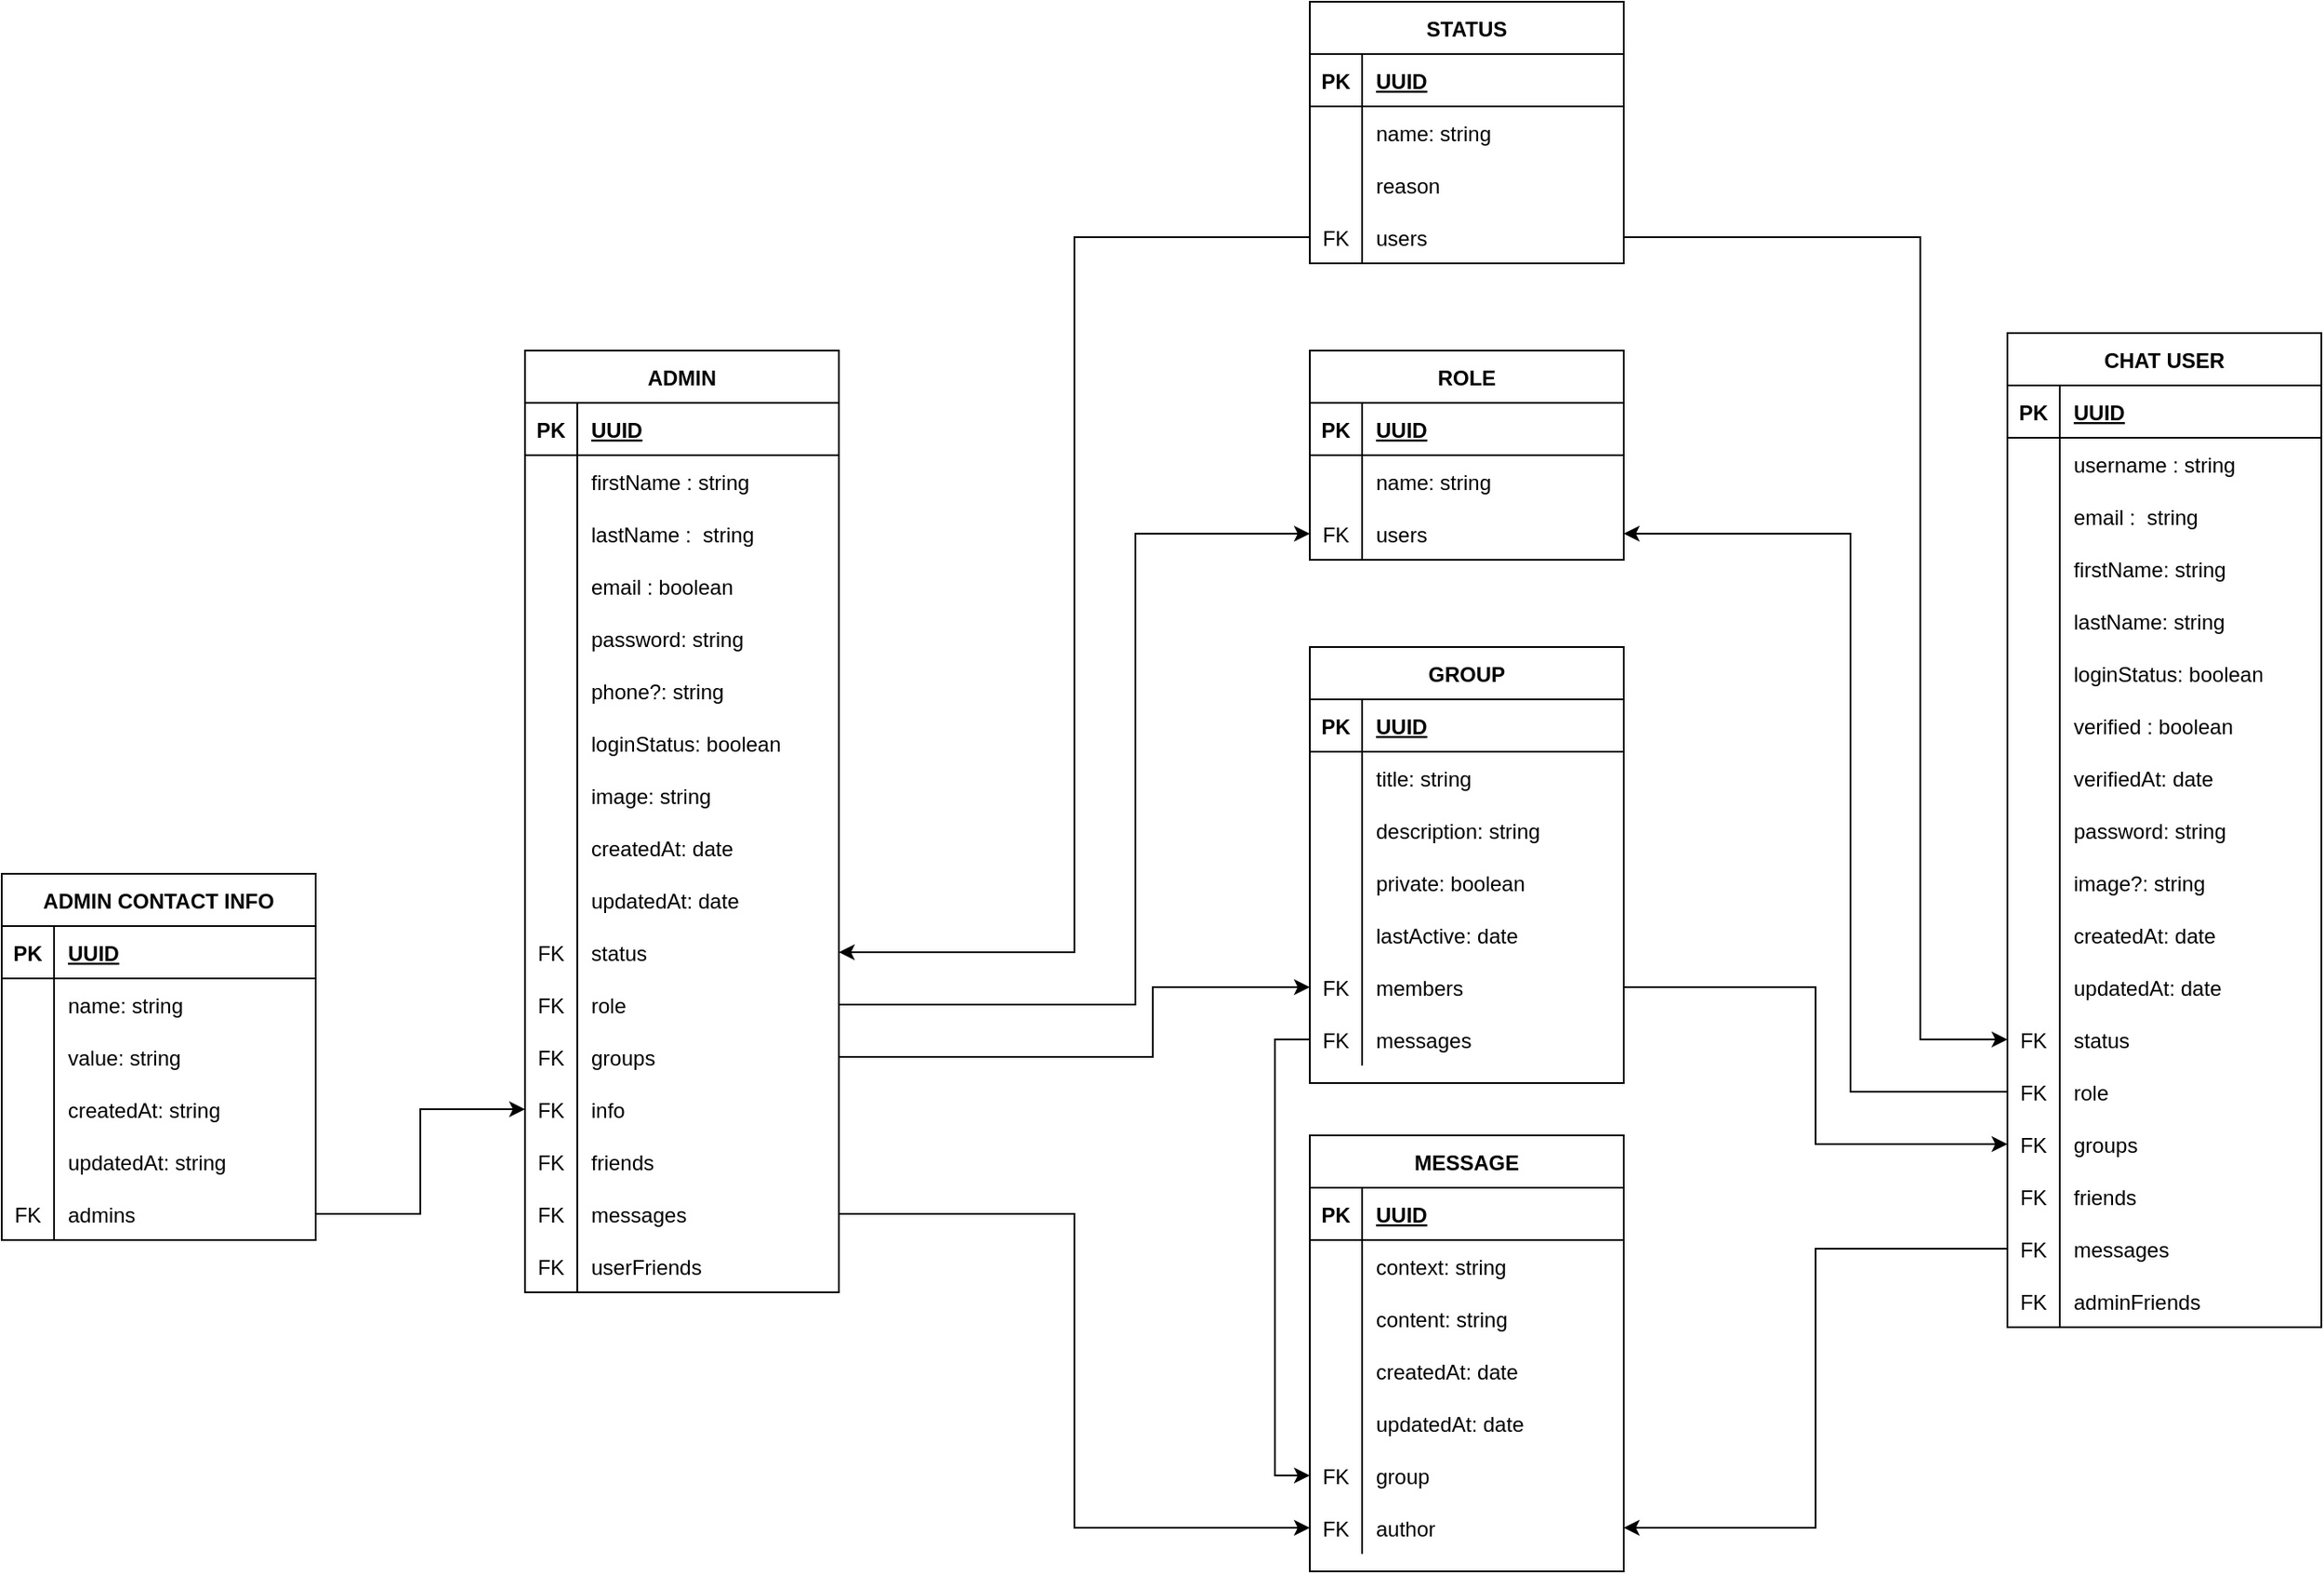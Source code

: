 <mxfile version="14.5.4" type="device"><diagram name="Page-1" id="9f46799a-70d6-7492-0946-bef42562c5a5"><mxGraphModel dx="5295" dy="2385" grid="1" gridSize="10" guides="1" tooltips="1" connect="1" arrows="1" fold="1" page="1" pageScale="1" pageWidth="1100" pageHeight="850" background="none" math="0" shadow="0"><root><mxCell id="0"/><mxCell id="1" parent="0"/><mxCell id="mMlrZj9ZxqhlMw1eAdek-3" value="CHAT USER" style="shape=table;startSize=30;container=1;collapsible=1;childLayout=tableLayout;fixedRows=1;rowLines=0;fontStyle=1;align=center;resizeLast=1;" vertex="1" parent="1"><mxGeometry x="-1320" y="-820" width="180" height="570" as="geometry"/></mxCell><mxCell id="mMlrZj9ZxqhlMw1eAdek-4" value="" style="shape=partialRectangle;collapsible=0;dropTarget=0;pointerEvents=0;fillColor=none;top=0;left=0;bottom=1;right=0;points=[[0,0.5],[1,0.5]];portConstraint=eastwest;" vertex="1" parent="mMlrZj9ZxqhlMw1eAdek-3"><mxGeometry y="30" width="180" height="30" as="geometry"/></mxCell><mxCell id="mMlrZj9ZxqhlMw1eAdek-5" value="PK" style="shape=partialRectangle;connectable=0;fillColor=none;top=0;left=0;bottom=0;right=0;fontStyle=1;overflow=hidden;" vertex="1" parent="mMlrZj9ZxqhlMw1eAdek-4"><mxGeometry width="30" height="30" as="geometry"/></mxCell><mxCell id="mMlrZj9ZxqhlMw1eAdek-6" value="UUID" style="shape=partialRectangle;connectable=0;fillColor=none;top=0;left=0;bottom=0;right=0;align=left;spacingLeft=6;fontStyle=5;overflow=hidden;" vertex="1" parent="mMlrZj9ZxqhlMw1eAdek-4"><mxGeometry x="30" width="150" height="30" as="geometry"/></mxCell><mxCell id="mMlrZj9ZxqhlMw1eAdek-7" value="" style="shape=partialRectangle;collapsible=0;dropTarget=0;pointerEvents=0;fillColor=none;top=0;left=0;bottom=0;right=0;points=[[0,0.5],[1,0.5]];portConstraint=eastwest;" vertex="1" parent="mMlrZj9ZxqhlMw1eAdek-3"><mxGeometry y="60" width="180" height="30" as="geometry"/></mxCell><mxCell id="mMlrZj9ZxqhlMw1eAdek-8" value="" style="shape=partialRectangle;connectable=0;fillColor=none;top=0;left=0;bottom=0;right=0;editable=1;overflow=hidden;" vertex="1" parent="mMlrZj9ZxqhlMw1eAdek-7"><mxGeometry width="30" height="30" as="geometry"/></mxCell><mxCell id="mMlrZj9ZxqhlMw1eAdek-9" value="username : string" style="shape=partialRectangle;connectable=0;fillColor=none;top=0;left=0;bottom=0;right=0;align=left;spacingLeft=6;overflow=hidden;" vertex="1" parent="mMlrZj9ZxqhlMw1eAdek-7"><mxGeometry x="30" width="150" height="30" as="geometry"/></mxCell><mxCell id="mMlrZj9ZxqhlMw1eAdek-10" value="" style="shape=partialRectangle;collapsible=0;dropTarget=0;pointerEvents=0;fillColor=none;top=0;left=0;bottom=0;right=0;points=[[0,0.5],[1,0.5]];portConstraint=eastwest;" vertex="1" parent="mMlrZj9ZxqhlMw1eAdek-3"><mxGeometry y="90" width="180" height="30" as="geometry"/></mxCell><mxCell id="mMlrZj9ZxqhlMw1eAdek-11" value="" style="shape=partialRectangle;connectable=0;fillColor=none;top=0;left=0;bottom=0;right=0;editable=1;overflow=hidden;" vertex="1" parent="mMlrZj9ZxqhlMw1eAdek-10"><mxGeometry width="30" height="30" as="geometry"/></mxCell><mxCell id="mMlrZj9ZxqhlMw1eAdek-12" value="email :  string" style="shape=partialRectangle;connectable=0;fillColor=none;top=0;left=0;bottom=0;right=0;align=left;spacingLeft=6;overflow=hidden;" vertex="1" parent="mMlrZj9ZxqhlMw1eAdek-10"><mxGeometry x="30" width="150" height="30" as="geometry"/></mxCell><mxCell id="mMlrZj9ZxqhlMw1eAdek-31" style="shape=partialRectangle;collapsible=0;dropTarget=0;pointerEvents=0;fillColor=none;top=0;left=0;bottom=0;right=0;points=[[0,0.5],[1,0.5]];portConstraint=eastwest;" vertex="1" parent="mMlrZj9ZxqhlMw1eAdek-3"><mxGeometry y="120" width="180" height="30" as="geometry"/></mxCell><mxCell id="mMlrZj9ZxqhlMw1eAdek-32" style="shape=partialRectangle;connectable=0;fillColor=none;top=0;left=0;bottom=0;right=0;editable=1;overflow=hidden;" vertex="1" parent="mMlrZj9ZxqhlMw1eAdek-31"><mxGeometry width="30" height="30" as="geometry"/></mxCell><mxCell id="mMlrZj9ZxqhlMw1eAdek-33" value="firstName: string" style="shape=partialRectangle;connectable=0;fillColor=none;top=0;left=0;bottom=0;right=0;align=left;spacingLeft=6;overflow=hidden;" vertex="1" parent="mMlrZj9ZxqhlMw1eAdek-31"><mxGeometry x="30" width="150" height="30" as="geometry"/></mxCell><mxCell id="mMlrZj9ZxqhlMw1eAdek-34" style="shape=partialRectangle;collapsible=0;dropTarget=0;pointerEvents=0;fillColor=none;top=0;left=0;bottom=0;right=0;points=[[0,0.5],[1,0.5]];portConstraint=eastwest;" vertex="1" parent="mMlrZj9ZxqhlMw1eAdek-3"><mxGeometry y="150" width="180" height="30" as="geometry"/></mxCell><mxCell id="mMlrZj9ZxqhlMw1eAdek-35" style="shape=partialRectangle;connectable=0;fillColor=none;top=0;left=0;bottom=0;right=0;editable=1;overflow=hidden;" vertex="1" parent="mMlrZj9ZxqhlMw1eAdek-34"><mxGeometry width="30" height="30" as="geometry"/></mxCell><mxCell id="mMlrZj9ZxqhlMw1eAdek-36" value="lastName: string" style="shape=partialRectangle;connectable=0;fillColor=none;top=0;left=0;bottom=0;right=0;align=left;spacingLeft=6;overflow=hidden;" vertex="1" parent="mMlrZj9ZxqhlMw1eAdek-34"><mxGeometry x="30" width="150" height="30" as="geometry"/></mxCell><mxCell id="mMlrZj9ZxqhlMw1eAdek-92" style="shape=partialRectangle;collapsible=0;dropTarget=0;pointerEvents=0;fillColor=none;top=0;left=0;bottom=0;right=0;points=[[0,0.5],[1,0.5]];portConstraint=eastwest;" vertex="1" parent="mMlrZj9ZxqhlMw1eAdek-3"><mxGeometry y="180" width="180" height="30" as="geometry"/></mxCell><mxCell id="mMlrZj9ZxqhlMw1eAdek-93" style="shape=partialRectangle;connectable=0;fillColor=none;top=0;left=0;bottom=0;right=0;editable=1;overflow=hidden;" vertex="1" parent="mMlrZj9ZxqhlMw1eAdek-92"><mxGeometry width="30" height="30" as="geometry"/></mxCell><mxCell id="mMlrZj9ZxqhlMw1eAdek-94" value="loginStatus: boolean" style="shape=partialRectangle;connectable=0;fillColor=none;top=0;left=0;bottom=0;right=0;align=left;spacingLeft=6;overflow=hidden;" vertex="1" parent="mMlrZj9ZxqhlMw1eAdek-92"><mxGeometry x="30" width="150" height="30" as="geometry"/></mxCell><mxCell id="mMlrZj9ZxqhlMw1eAdek-13" value="" style="shape=partialRectangle;collapsible=0;dropTarget=0;pointerEvents=0;fillColor=none;top=0;left=0;bottom=0;right=0;points=[[0,0.5],[1,0.5]];portConstraint=eastwest;" vertex="1" parent="mMlrZj9ZxqhlMw1eAdek-3"><mxGeometry y="210" width="180" height="30" as="geometry"/></mxCell><mxCell id="mMlrZj9ZxqhlMw1eAdek-14" value="" style="shape=partialRectangle;connectable=0;fillColor=none;top=0;left=0;bottom=0;right=0;editable=1;overflow=hidden;" vertex="1" parent="mMlrZj9ZxqhlMw1eAdek-13"><mxGeometry width="30" height="30" as="geometry"/></mxCell><mxCell id="mMlrZj9ZxqhlMw1eAdek-15" value="verified : boolean" style="shape=partialRectangle;connectable=0;fillColor=none;top=0;left=0;bottom=0;right=0;align=left;spacingLeft=6;overflow=hidden;" vertex="1" parent="mMlrZj9ZxqhlMw1eAdek-13"><mxGeometry x="30" width="150" height="30" as="geometry"/></mxCell><mxCell id="mMlrZj9ZxqhlMw1eAdek-16" style="shape=partialRectangle;collapsible=0;dropTarget=0;pointerEvents=0;fillColor=none;top=0;left=0;bottom=0;right=0;points=[[0,0.5],[1,0.5]];portConstraint=eastwest;" vertex="1" parent="mMlrZj9ZxqhlMw1eAdek-3"><mxGeometry y="240" width="180" height="30" as="geometry"/></mxCell><mxCell id="mMlrZj9ZxqhlMw1eAdek-17" style="shape=partialRectangle;connectable=0;fillColor=none;top=0;left=0;bottom=0;right=0;editable=1;overflow=hidden;" vertex="1" parent="mMlrZj9ZxqhlMw1eAdek-16"><mxGeometry width="30" height="30" as="geometry"/></mxCell><mxCell id="mMlrZj9ZxqhlMw1eAdek-18" value="verifiedAt: date" style="shape=partialRectangle;connectable=0;fillColor=none;top=0;left=0;bottom=0;right=0;align=left;spacingLeft=6;overflow=hidden;" vertex="1" parent="mMlrZj9ZxqhlMw1eAdek-16"><mxGeometry x="30" width="150" height="30" as="geometry"/></mxCell><mxCell id="mMlrZj9ZxqhlMw1eAdek-19" style="shape=partialRectangle;collapsible=0;dropTarget=0;pointerEvents=0;fillColor=none;top=0;left=0;bottom=0;right=0;points=[[0,0.5],[1,0.5]];portConstraint=eastwest;" vertex="1" parent="mMlrZj9ZxqhlMw1eAdek-3"><mxGeometry y="270" width="180" height="30" as="geometry"/></mxCell><mxCell id="mMlrZj9ZxqhlMw1eAdek-20" style="shape=partialRectangle;connectable=0;fillColor=none;top=0;left=0;bottom=0;right=0;editable=1;overflow=hidden;" vertex="1" parent="mMlrZj9ZxqhlMw1eAdek-19"><mxGeometry width="30" height="30" as="geometry"/></mxCell><mxCell id="mMlrZj9ZxqhlMw1eAdek-21" value="password: string" style="shape=partialRectangle;connectable=0;fillColor=none;top=0;left=0;bottom=0;right=0;align=left;spacingLeft=6;overflow=hidden;" vertex="1" parent="mMlrZj9ZxqhlMw1eAdek-19"><mxGeometry x="30" width="150" height="30" as="geometry"/></mxCell><mxCell id="mMlrZj9ZxqhlMw1eAdek-22" style="shape=partialRectangle;collapsible=0;dropTarget=0;pointerEvents=0;fillColor=none;top=0;left=0;bottom=0;right=0;points=[[0,0.5],[1,0.5]];portConstraint=eastwest;" vertex="1" parent="mMlrZj9ZxqhlMw1eAdek-3"><mxGeometry y="300" width="180" height="30" as="geometry"/></mxCell><mxCell id="mMlrZj9ZxqhlMw1eAdek-23" style="shape=partialRectangle;connectable=0;fillColor=none;top=0;left=0;bottom=0;right=0;editable=1;overflow=hidden;" vertex="1" parent="mMlrZj9ZxqhlMw1eAdek-22"><mxGeometry width="30" height="30" as="geometry"/></mxCell><mxCell id="mMlrZj9ZxqhlMw1eAdek-24" value="image?: string" style="shape=partialRectangle;connectable=0;fillColor=none;top=0;left=0;bottom=0;right=0;align=left;spacingLeft=6;overflow=hidden;" vertex="1" parent="mMlrZj9ZxqhlMw1eAdek-22"><mxGeometry x="30" width="150" height="30" as="geometry"/></mxCell><mxCell id="mMlrZj9ZxqhlMw1eAdek-25" style="shape=partialRectangle;collapsible=0;dropTarget=0;pointerEvents=0;fillColor=none;top=0;left=0;bottom=0;right=0;points=[[0,0.5],[1,0.5]];portConstraint=eastwest;" vertex="1" parent="mMlrZj9ZxqhlMw1eAdek-3"><mxGeometry y="330" width="180" height="30" as="geometry"/></mxCell><mxCell id="mMlrZj9ZxqhlMw1eAdek-26" style="shape=partialRectangle;connectable=0;fillColor=none;top=0;left=0;bottom=0;right=0;editable=1;overflow=hidden;" vertex="1" parent="mMlrZj9ZxqhlMw1eAdek-25"><mxGeometry width="30" height="30" as="geometry"/></mxCell><mxCell id="mMlrZj9ZxqhlMw1eAdek-27" value="createdAt: date" style="shape=partialRectangle;connectable=0;fillColor=none;top=0;left=0;bottom=0;right=0;align=left;spacingLeft=6;overflow=hidden;" vertex="1" parent="mMlrZj9ZxqhlMw1eAdek-25"><mxGeometry x="30" width="150" height="30" as="geometry"/></mxCell><mxCell id="mMlrZj9ZxqhlMw1eAdek-28" style="shape=partialRectangle;collapsible=0;dropTarget=0;pointerEvents=0;fillColor=none;top=0;left=0;bottom=0;right=0;points=[[0,0.5],[1,0.5]];portConstraint=eastwest;" vertex="1" parent="mMlrZj9ZxqhlMw1eAdek-3"><mxGeometry y="360" width="180" height="30" as="geometry"/></mxCell><mxCell id="mMlrZj9ZxqhlMw1eAdek-29" style="shape=partialRectangle;connectable=0;fillColor=none;top=0;left=0;bottom=0;right=0;editable=1;overflow=hidden;" vertex="1" parent="mMlrZj9ZxqhlMw1eAdek-28"><mxGeometry width="30" height="30" as="geometry"/></mxCell><mxCell id="mMlrZj9ZxqhlMw1eAdek-30" value="updatedAt: date" style="shape=partialRectangle;connectable=0;fillColor=none;top=0;left=0;bottom=0;right=0;align=left;spacingLeft=6;overflow=hidden;" vertex="1" parent="mMlrZj9ZxqhlMw1eAdek-28"><mxGeometry x="30" width="150" height="30" as="geometry"/></mxCell><mxCell id="mMlrZj9ZxqhlMw1eAdek-37" style="shape=partialRectangle;collapsible=0;dropTarget=0;pointerEvents=0;fillColor=none;top=0;left=0;bottom=0;right=0;points=[[0,0.5],[1,0.5]];portConstraint=eastwest;" vertex="1" parent="mMlrZj9ZxqhlMw1eAdek-3"><mxGeometry y="390" width="180" height="30" as="geometry"/></mxCell><mxCell id="mMlrZj9ZxqhlMw1eAdek-38" value="FK" style="shape=partialRectangle;connectable=0;fillColor=none;top=0;left=0;bottom=0;right=0;editable=1;overflow=hidden;" vertex="1" parent="mMlrZj9ZxqhlMw1eAdek-37"><mxGeometry width="30" height="30" as="geometry"/></mxCell><mxCell id="mMlrZj9ZxqhlMw1eAdek-39" value="status" style="shape=partialRectangle;connectable=0;fillColor=none;top=0;left=0;bottom=0;right=0;align=left;spacingLeft=6;overflow=hidden;" vertex="1" parent="mMlrZj9ZxqhlMw1eAdek-37"><mxGeometry x="30" width="150" height="30" as="geometry"/></mxCell><mxCell id="mMlrZj9ZxqhlMw1eAdek-86" style="shape=partialRectangle;collapsible=0;dropTarget=0;pointerEvents=0;fillColor=none;top=0;left=0;bottom=0;right=0;points=[[0,0.5],[1,0.5]];portConstraint=eastwest;" vertex="1" parent="mMlrZj9ZxqhlMw1eAdek-3"><mxGeometry y="420" width="180" height="30" as="geometry"/></mxCell><mxCell id="mMlrZj9ZxqhlMw1eAdek-87" value="FK" style="shape=partialRectangle;connectable=0;fillColor=none;top=0;left=0;bottom=0;right=0;editable=1;overflow=hidden;" vertex="1" parent="mMlrZj9ZxqhlMw1eAdek-86"><mxGeometry width="30" height="30" as="geometry"/></mxCell><mxCell id="mMlrZj9ZxqhlMw1eAdek-88" value="role" style="shape=partialRectangle;connectable=0;fillColor=none;top=0;left=0;bottom=0;right=0;align=left;spacingLeft=6;overflow=hidden;" vertex="1" parent="mMlrZj9ZxqhlMw1eAdek-86"><mxGeometry x="30" width="150" height="30" as="geometry"/></mxCell><mxCell id="mMlrZj9ZxqhlMw1eAdek-40" style="shape=partialRectangle;collapsible=0;dropTarget=0;pointerEvents=0;fillColor=none;top=0;left=0;bottom=0;right=0;points=[[0,0.5],[1,0.5]];portConstraint=eastwest;" vertex="1" parent="mMlrZj9ZxqhlMw1eAdek-3"><mxGeometry y="450" width="180" height="30" as="geometry"/></mxCell><mxCell id="mMlrZj9ZxqhlMw1eAdek-41" value="FK" style="shape=partialRectangle;connectable=0;fillColor=none;top=0;left=0;bottom=0;right=0;editable=1;overflow=hidden;" vertex="1" parent="mMlrZj9ZxqhlMw1eAdek-40"><mxGeometry width="30" height="30" as="geometry"/></mxCell><mxCell id="mMlrZj9ZxqhlMw1eAdek-42" value="groups" style="shape=partialRectangle;connectable=0;fillColor=none;top=0;left=0;bottom=0;right=0;align=left;spacingLeft=6;overflow=hidden;" vertex="1" parent="mMlrZj9ZxqhlMw1eAdek-40"><mxGeometry x="30" width="150" height="30" as="geometry"/></mxCell><mxCell id="mMlrZj9ZxqhlMw1eAdek-187" style="shape=partialRectangle;collapsible=0;dropTarget=0;pointerEvents=0;fillColor=none;top=0;left=0;bottom=0;right=0;points=[[0,0.5],[1,0.5]];portConstraint=eastwest;" vertex="1" parent="mMlrZj9ZxqhlMw1eAdek-3"><mxGeometry y="480" width="180" height="30" as="geometry"/></mxCell><mxCell id="mMlrZj9ZxqhlMw1eAdek-188" value="FK" style="shape=partialRectangle;connectable=0;fillColor=none;top=0;left=0;bottom=0;right=0;editable=1;overflow=hidden;" vertex="1" parent="mMlrZj9ZxqhlMw1eAdek-187"><mxGeometry width="30" height="30" as="geometry"/></mxCell><mxCell id="mMlrZj9ZxqhlMw1eAdek-189" value="friends" style="shape=partialRectangle;connectable=0;fillColor=none;top=0;left=0;bottom=0;right=0;align=left;spacingLeft=6;overflow=hidden;" vertex="1" parent="mMlrZj9ZxqhlMw1eAdek-187"><mxGeometry x="30" width="150" height="30" as="geometry"/></mxCell><mxCell id="mMlrZj9ZxqhlMw1eAdek-203" style="shape=partialRectangle;collapsible=0;dropTarget=0;pointerEvents=0;fillColor=none;top=0;left=0;bottom=0;right=0;points=[[0,0.5],[1,0.5]];portConstraint=eastwest;" vertex="1" parent="mMlrZj9ZxqhlMw1eAdek-3"><mxGeometry y="510" width="180" height="30" as="geometry"/></mxCell><mxCell id="mMlrZj9ZxqhlMw1eAdek-204" value="FK" style="shape=partialRectangle;connectable=0;fillColor=none;top=0;left=0;bottom=0;right=0;editable=1;overflow=hidden;" vertex="1" parent="mMlrZj9ZxqhlMw1eAdek-203"><mxGeometry width="30" height="30" as="geometry"/></mxCell><mxCell id="mMlrZj9ZxqhlMw1eAdek-205" value="messages" style="shape=partialRectangle;connectable=0;fillColor=none;top=0;left=0;bottom=0;right=0;align=left;spacingLeft=6;overflow=hidden;" vertex="1" parent="mMlrZj9ZxqhlMw1eAdek-203"><mxGeometry x="30" width="150" height="30" as="geometry"/></mxCell><mxCell id="mMlrZj9ZxqhlMw1eAdek-248" style="shape=partialRectangle;collapsible=0;dropTarget=0;pointerEvents=0;fillColor=none;top=0;left=0;bottom=0;right=0;points=[[0,0.5],[1,0.5]];portConstraint=eastwest;" vertex="1" parent="mMlrZj9ZxqhlMw1eAdek-3"><mxGeometry y="540" width="180" height="30" as="geometry"/></mxCell><mxCell id="mMlrZj9ZxqhlMw1eAdek-249" value="FK" style="shape=partialRectangle;connectable=0;fillColor=none;top=0;left=0;bottom=0;right=0;editable=1;overflow=hidden;" vertex="1" parent="mMlrZj9ZxqhlMw1eAdek-248"><mxGeometry width="30" height="30" as="geometry"/></mxCell><mxCell id="mMlrZj9ZxqhlMw1eAdek-250" value="adminFriends" style="shape=partialRectangle;connectable=0;fillColor=none;top=0;left=0;bottom=0;right=0;align=left;spacingLeft=6;overflow=hidden;" vertex="1" parent="mMlrZj9ZxqhlMw1eAdek-248"><mxGeometry x="30" width="150" height="30" as="geometry"/></mxCell><mxCell id="mMlrZj9ZxqhlMw1eAdek-43" value="ADMIN" style="shape=table;startSize=30;container=1;collapsible=1;childLayout=tableLayout;fixedRows=1;rowLines=0;fontStyle=1;align=center;resizeLast=1;" vertex="1" parent="1"><mxGeometry x="-2170" y="-810" width="180" height="540" as="geometry"/></mxCell><mxCell id="mMlrZj9ZxqhlMw1eAdek-44" value="" style="shape=partialRectangle;collapsible=0;dropTarget=0;pointerEvents=0;fillColor=none;top=0;left=0;bottom=1;right=0;points=[[0,0.5],[1,0.5]];portConstraint=eastwest;" vertex="1" parent="mMlrZj9ZxqhlMw1eAdek-43"><mxGeometry y="30" width="180" height="30" as="geometry"/></mxCell><mxCell id="mMlrZj9ZxqhlMw1eAdek-45" value="PK" style="shape=partialRectangle;connectable=0;fillColor=none;top=0;left=0;bottom=0;right=0;fontStyle=1;overflow=hidden;" vertex="1" parent="mMlrZj9ZxqhlMw1eAdek-44"><mxGeometry width="30" height="30" as="geometry"/></mxCell><mxCell id="mMlrZj9ZxqhlMw1eAdek-46" value="UUID" style="shape=partialRectangle;connectable=0;fillColor=none;top=0;left=0;bottom=0;right=0;align=left;spacingLeft=6;fontStyle=5;overflow=hidden;" vertex="1" parent="mMlrZj9ZxqhlMw1eAdek-44"><mxGeometry x="30" width="150" height="30" as="geometry"/></mxCell><mxCell id="mMlrZj9ZxqhlMw1eAdek-47" value="" style="shape=partialRectangle;collapsible=0;dropTarget=0;pointerEvents=0;fillColor=none;top=0;left=0;bottom=0;right=0;points=[[0,0.5],[1,0.5]];portConstraint=eastwest;" vertex="1" parent="mMlrZj9ZxqhlMw1eAdek-43"><mxGeometry y="60" width="180" height="30" as="geometry"/></mxCell><mxCell id="mMlrZj9ZxqhlMw1eAdek-48" value="" style="shape=partialRectangle;connectable=0;fillColor=none;top=0;left=0;bottom=0;right=0;editable=1;overflow=hidden;" vertex="1" parent="mMlrZj9ZxqhlMw1eAdek-47"><mxGeometry width="30" height="30" as="geometry"/></mxCell><mxCell id="mMlrZj9ZxqhlMw1eAdek-49" value="firstName : string" style="shape=partialRectangle;connectable=0;fillColor=none;top=0;left=0;bottom=0;right=0;align=left;spacingLeft=6;overflow=hidden;" vertex="1" parent="mMlrZj9ZxqhlMw1eAdek-47"><mxGeometry x="30" width="150" height="30" as="geometry"/></mxCell><mxCell id="mMlrZj9ZxqhlMw1eAdek-50" value="" style="shape=partialRectangle;collapsible=0;dropTarget=0;pointerEvents=0;fillColor=none;top=0;left=0;bottom=0;right=0;points=[[0,0.5],[1,0.5]];portConstraint=eastwest;" vertex="1" parent="mMlrZj9ZxqhlMw1eAdek-43"><mxGeometry y="90" width="180" height="30" as="geometry"/></mxCell><mxCell id="mMlrZj9ZxqhlMw1eAdek-51" value="" style="shape=partialRectangle;connectable=0;fillColor=none;top=0;left=0;bottom=0;right=0;editable=1;overflow=hidden;" vertex="1" parent="mMlrZj9ZxqhlMw1eAdek-50"><mxGeometry width="30" height="30" as="geometry"/></mxCell><mxCell id="mMlrZj9ZxqhlMw1eAdek-52" value="lastName :  string" style="shape=partialRectangle;connectable=0;fillColor=none;top=0;left=0;bottom=0;right=0;align=left;spacingLeft=6;overflow=hidden;" vertex="1" parent="mMlrZj9ZxqhlMw1eAdek-50"><mxGeometry x="30" width="150" height="30" as="geometry"/></mxCell><mxCell id="mMlrZj9ZxqhlMw1eAdek-53" value="" style="shape=partialRectangle;collapsible=0;dropTarget=0;pointerEvents=0;fillColor=none;top=0;left=0;bottom=0;right=0;points=[[0,0.5],[1,0.5]];portConstraint=eastwest;" vertex="1" parent="mMlrZj9ZxqhlMw1eAdek-43"><mxGeometry y="120" width="180" height="30" as="geometry"/></mxCell><mxCell id="mMlrZj9ZxqhlMw1eAdek-54" value="" style="shape=partialRectangle;connectable=0;fillColor=none;top=0;left=0;bottom=0;right=0;editable=1;overflow=hidden;" vertex="1" parent="mMlrZj9ZxqhlMw1eAdek-53"><mxGeometry width="30" height="30" as="geometry"/></mxCell><mxCell id="mMlrZj9ZxqhlMw1eAdek-55" value="email : boolean" style="shape=partialRectangle;connectable=0;fillColor=none;top=0;left=0;bottom=0;right=0;align=left;spacingLeft=6;overflow=hidden;" vertex="1" parent="mMlrZj9ZxqhlMw1eAdek-53"><mxGeometry x="30" width="150" height="30" as="geometry"/></mxCell><mxCell id="mMlrZj9ZxqhlMw1eAdek-59" style="shape=partialRectangle;collapsible=0;dropTarget=0;pointerEvents=0;fillColor=none;top=0;left=0;bottom=0;right=0;points=[[0,0.5],[1,0.5]];portConstraint=eastwest;" vertex="1" parent="mMlrZj9ZxqhlMw1eAdek-43"><mxGeometry y="150" width="180" height="30" as="geometry"/></mxCell><mxCell id="mMlrZj9ZxqhlMw1eAdek-60" style="shape=partialRectangle;connectable=0;fillColor=none;top=0;left=0;bottom=0;right=0;editable=1;overflow=hidden;" vertex="1" parent="mMlrZj9ZxqhlMw1eAdek-59"><mxGeometry width="30" height="30" as="geometry"/></mxCell><mxCell id="mMlrZj9ZxqhlMw1eAdek-61" value="password: string" style="shape=partialRectangle;connectable=0;fillColor=none;top=0;left=0;bottom=0;right=0;align=left;spacingLeft=6;overflow=hidden;" vertex="1" parent="mMlrZj9ZxqhlMw1eAdek-59"><mxGeometry x="30" width="150" height="30" as="geometry"/></mxCell><mxCell id="mMlrZj9ZxqhlMw1eAdek-83" style="shape=partialRectangle;collapsible=0;dropTarget=0;pointerEvents=0;fillColor=none;top=0;left=0;bottom=0;right=0;points=[[0,0.5],[1,0.5]];portConstraint=eastwest;" vertex="1" parent="mMlrZj9ZxqhlMw1eAdek-43"><mxGeometry y="180" width="180" height="30" as="geometry"/></mxCell><mxCell id="mMlrZj9ZxqhlMw1eAdek-84" style="shape=partialRectangle;connectable=0;fillColor=none;top=0;left=0;bottom=0;right=0;editable=1;overflow=hidden;" vertex="1" parent="mMlrZj9ZxqhlMw1eAdek-83"><mxGeometry width="30" height="30" as="geometry"/></mxCell><mxCell id="mMlrZj9ZxqhlMw1eAdek-85" value="phone?: string" style="shape=partialRectangle;connectable=0;fillColor=none;top=0;left=0;bottom=0;right=0;align=left;spacingLeft=6;overflow=hidden;" vertex="1" parent="mMlrZj9ZxqhlMw1eAdek-83"><mxGeometry x="30" width="150" height="30" as="geometry"/></mxCell><mxCell id="mMlrZj9ZxqhlMw1eAdek-98" style="shape=partialRectangle;collapsible=0;dropTarget=0;pointerEvents=0;fillColor=none;top=0;left=0;bottom=0;right=0;points=[[0,0.5],[1,0.5]];portConstraint=eastwest;" vertex="1" parent="mMlrZj9ZxqhlMw1eAdek-43"><mxGeometry y="210" width="180" height="30" as="geometry"/></mxCell><mxCell id="mMlrZj9ZxqhlMw1eAdek-99" style="shape=partialRectangle;connectable=0;fillColor=none;top=0;left=0;bottom=0;right=0;editable=1;overflow=hidden;" vertex="1" parent="mMlrZj9ZxqhlMw1eAdek-98"><mxGeometry width="30" height="30" as="geometry"/></mxCell><mxCell id="mMlrZj9ZxqhlMw1eAdek-100" value="loginStatus: boolean" style="shape=partialRectangle;connectable=0;fillColor=none;top=0;left=0;bottom=0;right=0;align=left;spacingLeft=6;overflow=hidden;" vertex="1" parent="mMlrZj9ZxqhlMw1eAdek-98"><mxGeometry x="30" width="150" height="30" as="geometry"/></mxCell><mxCell id="mMlrZj9ZxqhlMw1eAdek-62" style="shape=partialRectangle;collapsible=0;dropTarget=0;pointerEvents=0;fillColor=none;top=0;left=0;bottom=0;right=0;points=[[0,0.5],[1,0.5]];portConstraint=eastwest;" vertex="1" parent="mMlrZj9ZxqhlMw1eAdek-43"><mxGeometry y="240" width="180" height="30" as="geometry"/></mxCell><mxCell id="mMlrZj9ZxqhlMw1eAdek-63" style="shape=partialRectangle;connectable=0;fillColor=none;top=0;left=0;bottom=0;right=0;editable=1;overflow=hidden;" vertex="1" parent="mMlrZj9ZxqhlMw1eAdek-62"><mxGeometry width="30" height="30" as="geometry"/></mxCell><mxCell id="mMlrZj9ZxqhlMw1eAdek-64" value="image: string" style="shape=partialRectangle;connectable=0;fillColor=none;top=0;left=0;bottom=0;right=0;align=left;spacingLeft=6;overflow=hidden;" vertex="1" parent="mMlrZj9ZxqhlMw1eAdek-62"><mxGeometry x="30" width="150" height="30" as="geometry"/></mxCell><mxCell id="mMlrZj9ZxqhlMw1eAdek-65" style="shape=partialRectangle;collapsible=0;dropTarget=0;pointerEvents=0;fillColor=none;top=0;left=0;bottom=0;right=0;points=[[0,0.5],[1,0.5]];portConstraint=eastwest;" vertex="1" parent="mMlrZj9ZxqhlMw1eAdek-43"><mxGeometry y="270" width="180" height="30" as="geometry"/></mxCell><mxCell id="mMlrZj9ZxqhlMw1eAdek-66" style="shape=partialRectangle;connectable=0;fillColor=none;top=0;left=0;bottom=0;right=0;editable=1;overflow=hidden;" vertex="1" parent="mMlrZj9ZxqhlMw1eAdek-65"><mxGeometry width="30" height="30" as="geometry"/></mxCell><mxCell id="mMlrZj9ZxqhlMw1eAdek-67" value="createdAt: date" style="shape=partialRectangle;connectable=0;fillColor=none;top=0;left=0;bottom=0;right=0;align=left;spacingLeft=6;overflow=hidden;" vertex="1" parent="mMlrZj9ZxqhlMw1eAdek-65"><mxGeometry x="30" width="150" height="30" as="geometry"/></mxCell><mxCell id="mMlrZj9ZxqhlMw1eAdek-68" style="shape=partialRectangle;collapsible=0;dropTarget=0;pointerEvents=0;fillColor=none;top=0;left=0;bottom=0;right=0;points=[[0,0.5],[1,0.5]];portConstraint=eastwest;" vertex="1" parent="mMlrZj9ZxqhlMw1eAdek-43"><mxGeometry y="300" width="180" height="30" as="geometry"/></mxCell><mxCell id="mMlrZj9ZxqhlMw1eAdek-69" style="shape=partialRectangle;connectable=0;fillColor=none;top=0;left=0;bottom=0;right=0;editable=1;overflow=hidden;" vertex="1" parent="mMlrZj9ZxqhlMw1eAdek-68"><mxGeometry width="30" height="30" as="geometry"/></mxCell><mxCell id="mMlrZj9ZxqhlMw1eAdek-70" value="updatedAt: date" style="shape=partialRectangle;connectable=0;fillColor=none;top=0;left=0;bottom=0;right=0;align=left;spacingLeft=6;overflow=hidden;" vertex="1" parent="mMlrZj9ZxqhlMw1eAdek-68"><mxGeometry x="30" width="150" height="30" as="geometry"/></mxCell><mxCell id="mMlrZj9ZxqhlMw1eAdek-77" style="shape=partialRectangle;collapsible=0;dropTarget=0;pointerEvents=0;fillColor=none;top=0;left=0;bottom=0;right=0;points=[[0,0.5],[1,0.5]];portConstraint=eastwest;" vertex="1" parent="mMlrZj9ZxqhlMw1eAdek-43"><mxGeometry y="330" width="180" height="30" as="geometry"/></mxCell><mxCell id="mMlrZj9ZxqhlMw1eAdek-78" value="FK" style="shape=partialRectangle;connectable=0;fillColor=none;top=0;left=0;bottom=0;right=0;editable=1;overflow=hidden;" vertex="1" parent="mMlrZj9ZxqhlMw1eAdek-77"><mxGeometry width="30" height="30" as="geometry"/></mxCell><mxCell id="mMlrZj9ZxqhlMw1eAdek-79" value="status" style="shape=partialRectangle;connectable=0;fillColor=none;top=0;left=0;bottom=0;right=0;align=left;spacingLeft=6;overflow=hidden;" vertex="1" parent="mMlrZj9ZxqhlMw1eAdek-77"><mxGeometry x="30" width="150" height="30" as="geometry"/></mxCell><mxCell id="mMlrZj9ZxqhlMw1eAdek-95" style="shape=partialRectangle;collapsible=0;dropTarget=0;pointerEvents=0;fillColor=none;top=0;left=0;bottom=0;right=0;points=[[0,0.5],[1,0.5]];portConstraint=eastwest;" vertex="1" parent="mMlrZj9ZxqhlMw1eAdek-43"><mxGeometry y="360" width="180" height="30" as="geometry"/></mxCell><mxCell id="mMlrZj9ZxqhlMw1eAdek-96" value="FK" style="shape=partialRectangle;connectable=0;fillColor=none;top=0;left=0;bottom=0;right=0;editable=1;overflow=hidden;" vertex="1" parent="mMlrZj9ZxqhlMw1eAdek-95"><mxGeometry width="30" height="30" as="geometry"/></mxCell><mxCell id="mMlrZj9ZxqhlMw1eAdek-97" value="role" style="shape=partialRectangle;connectable=0;fillColor=none;top=0;left=0;bottom=0;right=0;align=left;spacingLeft=6;overflow=hidden;" vertex="1" parent="mMlrZj9ZxqhlMw1eAdek-95"><mxGeometry x="30" width="150" height="30" as="geometry"/></mxCell><mxCell id="mMlrZj9ZxqhlMw1eAdek-80" style="shape=partialRectangle;collapsible=0;dropTarget=0;pointerEvents=0;fillColor=none;top=0;left=0;bottom=0;right=0;points=[[0,0.5],[1,0.5]];portConstraint=eastwest;" vertex="1" parent="mMlrZj9ZxqhlMw1eAdek-43"><mxGeometry y="390" width="180" height="30" as="geometry"/></mxCell><mxCell id="mMlrZj9ZxqhlMw1eAdek-81" value="FK" style="shape=partialRectangle;connectable=0;fillColor=none;top=0;left=0;bottom=0;right=0;editable=1;overflow=hidden;" vertex="1" parent="mMlrZj9ZxqhlMw1eAdek-80"><mxGeometry width="30" height="30" as="geometry"/></mxCell><mxCell id="mMlrZj9ZxqhlMw1eAdek-82" value="groups" style="shape=partialRectangle;connectable=0;fillColor=none;top=0;left=0;bottom=0;right=0;align=left;spacingLeft=6;overflow=hidden;" vertex="1" parent="mMlrZj9ZxqhlMw1eAdek-80"><mxGeometry x="30" width="150" height="30" as="geometry"/></mxCell><mxCell id="mMlrZj9ZxqhlMw1eAdek-143" style="shape=partialRectangle;collapsible=0;dropTarget=0;pointerEvents=0;fillColor=none;top=0;left=0;bottom=0;right=0;points=[[0,0.5],[1,0.5]];portConstraint=eastwest;" vertex="1" parent="mMlrZj9ZxqhlMw1eAdek-43"><mxGeometry y="420" width="180" height="30" as="geometry"/></mxCell><mxCell id="mMlrZj9ZxqhlMw1eAdek-144" value="FK" style="shape=partialRectangle;connectable=0;fillColor=none;top=0;left=0;bottom=0;right=0;editable=1;overflow=hidden;" vertex="1" parent="mMlrZj9ZxqhlMw1eAdek-143"><mxGeometry width="30" height="30" as="geometry"/></mxCell><mxCell id="mMlrZj9ZxqhlMw1eAdek-145" value="info" style="shape=partialRectangle;connectable=0;fillColor=none;top=0;left=0;bottom=0;right=0;align=left;spacingLeft=6;overflow=hidden;" vertex="1" parent="mMlrZj9ZxqhlMw1eAdek-143"><mxGeometry x="30" width="150" height="30" as="geometry"/></mxCell><mxCell id="mMlrZj9ZxqhlMw1eAdek-190" style="shape=partialRectangle;collapsible=0;dropTarget=0;pointerEvents=0;fillColor=none;top=0;left=0;bottom=0;right=0;points=[[0,0.5],[1,0.5]];portConstraint=eastwest;" vertex="1" parent="mMlrZj9ZxqhlMw1eAdek-43"><mxGeometry y="450" width="180" height="30" as="geometry"/></mxCell><mxCell id="mMlrZj9ZxqhlMw1eAdek-191" value="FK" style="shape=partialRectangle;connectable=0;fillColor=none;top=0;left=0;bottom=0;right=0;editable=1;overflow=hidden;" vertex="1" parent="mMlrZj9ZxqhlMw1eAdek-190"><mxGeometry width="30" height="30" as="geometry"/></mxCell><mxCell id="mMlrZj9ZxqhlMw1eAdek-192" value="friends" style="shape=partialRectangle;connectable=0;fillColor=none;top=0;left=0;bottom=0;right=0;align=left;spacingLeft=6;overflow=hidden;" vertex="1" parent="mMlrZj9ZxqhlMw1eAdek-190"><mxGeometry x="30" width="150" height="30" as="geometry"/></mxCell><mxCell id="mMlrZj9ZxqhlMw1eAdek-199" style="shape=partialRectangle;collapsible=0;dropTarget=0;pointerEvents=0;fillColor=none;top=0;left=0;bottom=0;right=0;points=[[0,0.5],[1,0.5]];portConstraint=eastwest;" vertex="1" parent="mMlrZj9ZxqhlMw1eAdek-43"><mxGeometry y="480" width="180" height="30" as="geometry"/></mxCell><mxCell id="mMlrZj9ZxqhlMw1eAdek-200" value="FK" style="shape=partialRectangle;connectable=0;fillColor=none;top=0;left=0;bottom=0;right=0;editable=1;overflow=hidden;" vertex="1" parent="mMlrZj9ZxqhlMw1eAdek-199"><mxGeometry width="30" height="30" as="geometry"/></mxCell><mxCell id="mMlrZj9ZxqhlMw1eAdek-201" value="messages" style="shape=partialRectangle;connectable=0;fillColor=none;top=0;left=0;bottom=0;right=0;align=left;spacingLeft=6;overflow=hidden;" vertex="1" parent="mMlrZj9ZxqhlMw1eAdek-199"><mxGeometry x="30" width="150" height="30" as="geometry"/></mxCell><mxCell id="mMlrZj9ZxqhlMw1eAdek-251" style="shape=partialRectangle;collapsible=0;dropTarget=0;pointerEvents=0;fillColor=none;top=0;left=0;bottom=0;right=0;points=[[0,0.5],[1,0.5]];portConstraint=eastwest;" vertex="1" parent="mMlrZj9ZxqhlMw1eAdek-43"><mxGeometry y="510" width="180" height="30" as="geometry"/></mxCell><mxCell id="mMlrZj9ZxqhlMw1eAdek-252" value="FK" style="shape=partialRectangle;connectable=0;fillColor=none;top=0;left=0;bottom=0;right=0;editable=1;overflow=hidden;" vertex="1" parent="mMlrZj9ZxqhlMw1eAdek-251"><mxGeometry width="30" height="30" as="geometry"/></mxCell><mxCell id="mMlrZj9ZxqhlMw1eAdek-253" value="userFriends" style="shape=partialRectangle;connectable=0;fillColor=none;top=0;left=0;bottom=0;right=0;align=left;spacingLeft=6;overflow=hidden;" vertex="1" parent="mMlrZj9ZxqhlMw1eAdek-251"><mxGeometry x="30" width="150" height="30" as="geometry"/></mxCell><mxCell id="mMlrZj9ZxqhlMw1eAdek-101" value="ROLE" style="shape=table;startSize=30;container=1;collapsible=1;childLayout=tableLayout;fixedRows=1;rowLines=0;fontStyle=1;align=center;resizeLast=1;" vertex="1" parent="1"><mxGeometry x="-1720" y="-810" width="180" height="120" as="geometry"/></mxCell><mxCell id="mMlrZj9ZxqhlMw1eAdek-102" value="" style="shape=partialRectangle;collapsible=0;dropTarget=0;pointerEvents=0;fillColor=none;top=0;left=0;bottom=1;right=0;points=[[0,0.5],[1,0.5]];portConstraint=eastwest;" vertex="1" parent="mMlrZj9ZxqhlMw1eAdek-101"><mxGeometry y="30" width="180" height="30" as="geometry"/></mxCell><mxCell id="mMlrZj9ZxqhlMw1eAdek-103" value="PK" style="shape=partialRectangle;connectable=0;fillColor=none;top=0;left=0;bottom=0;right=0;fontStyle=1;overflow=hidden;" vertex="1" parent="mMlrZj9ZxqhlMw1eAdek-102"><mxGeometry width="30" height="30" as="geometry"/></mxCell><mxCell id="mMlrZj9ZxqhlMw1eAdek-104" value="UUID" style="shape=partialRectangle;connectable=0;fillColor=none;top=0;left=0;bottom=0;right=0;align=left;spacingLeft=6;fontStyle=5;overflow=hidden;" vertex="1" parent="mMlrZj9ZxqhlMw1eAdek-102"><mxGeometry x="30" width="150" height="30" as="geometry"/></mxCell><mxCell id="mMlrZj9ZxqhlMw1eAdek-105" value="" style="shape=partialRectangle;collapsible=0;dropTarget=0;pointerEvents=0;fillColor=none;top=0;left=0;bottom=0;right=0;points=[[0,0.5],[1,0.5]];portConstraint=eastwest;" vertex="1" parent="mMlrZj9ZxqhlMw1eAdek-101"><mxGeometry y="60" width="180" height="30" as="geometry"/></mxCell><mxCell id="mMlrZj9ZxqhlMw1eAdek-106" value="" style="shape=partialRectangle;connectable=0;fillColor=none;top=0;left=0;bottom=0;right=0;editable=1;overflow=hidden;" vertex="1" parent="mMlrZj9ZxqhlMw1eAdek-105"><mxGeometry width="30" height="30" as="geometry"/></mxCell><mxCell id="mMlrZj9ZxqhlMw1eAdek-107" value="name: string" style="shape=partialRectangle;connectable=0;fillColor=none;top=0;left=0;bottom=0;right=0;align=left;spacingLeft=6;overflow=hidden;" vertex="1" parent="mMlrZj9ZxqhlMw1eAdek-105"><mxGeometry x="30" width="150" height="30" as="geometry"/></mxCell><mxCell id="mMlrZj9ZxqhlMw1eAdek-108" value="" style="shape=partialRectangle;collapsible=0;dropTarget=0;pointerEvents=0;fillColor=none;top=0;left=0;bottom=0;right=0;points=[[0,0.5],[1,0.5]];portConstraint=eastwest;" vertex="1" parent="mMlrZj9ZxqhlMw1eAdek-101"><mxGeometry y="90" width="180" height="30" as="geometry"/></mxCell><mxCell id="mMlrZj9ZxqhlMw1eAdek-109" value="FK" style="shape=partialRectangle;connectable=0;fillColor=none;top=0;left=0;bottom=0;right=0;editable=1;overflow=hidden;" vertex="1" parent="mMlrZj9ZxqhlMw1eAdek-108"><mxGeometry width="30" height="30" as="geometry"/></mxCell><mxCell id="mMlrZj9ZxqhlMw1eAdek-110" value="users" style="shape=partialRectangle;connectable=0;fillColor=none;top=0;left=0;bottom=0;right=0;align=left;spacingLeft=6;overflow=hidden;" vertex="1" parent="mMlrZj9ZxqhlMw1eAdek-108"><mxGeometry x="30" width="150" height="30" as="geometry"/></mxCell><mxCell id="mMlrZj9ZxqhlMw1eAdek-146" value="GROUP" style="shape=table;startSize=30;container=1;collapsible=1;childLayout=tableLayout;fixedRows=1;rowLines=0;fontStyle=1;align=center;resizeLast=1;" vertex="1" parent="1"><mxGeometry x="-1720" y="-640" width="180" height="250" as="geometry"/></mxCell><mxCell id="mMlrZj9ZxqhlMw1eAdek-147" value="" style="shape=partialRectangle;collapsible=0;dropTarget=0;pointerEvents=0;fillColor=none;top=0;left=0;bottom=1;right=0;points=[[0,0.5],[1,0.5]];portConstraint=eastwest;" vertex="1" parent="mMlrZj9ZxqhlMw1eAdek-146"><mxGeometry y="30" width="180" height="30" as="geometry"/></mxCell><mxCell id="mMlrZj9ZxqhlMw1eAdek-148" value="PK" style="shape=partialRectangle;connectable=0;fillColor=none;top=0;left=0;bottom=0;right=0;fontStyle=1;overflow=hidden;" vertex="1" parent="mMlrZj9ZxqhlMw1eAdek-147"><mxGeometry width="30" height="30" as="geometry"/></mxCell><mxCell id="mMlrZj9ZxqhlMw1eAdek-149" value="UUID" style="shape=partialRectangle;connectable=0;fillColor=none;top=0;left=0;bottom=0;right=0;align=left;spacingLeft=6;fontStyle=5;overflow=hidden;" vertex="1" parent="mMlrZj9ZxqhlMw1eAdek-147"><mxGeometry x="30" width="150" height="30" as="geometry"/></mxCell><mxCell id="mMlrZj9ZxqhlMw1eAdek-150" value="" style="shape=partialRectangle;collapsible=0;dropTarget=0;pointerEvents=0;fillColor=none;top=0;left=0;bottom=0;right=0;points=[[0,0.5],[1,0.5]];portConstraint=eastwest;" vertex="1" parent="mMlrZj9ZxqhlMw1eAdek-146"><mxGeometry y="60" width="180" height="30" as="geometry"/></mxCell><mxCell id="mMlrZj9ZxqhlMw1eAdek-151" value="" style="shape=partialRectangle;connectable=0;fillColor=none;top=0;left=0;bottom=0;right=0;editable=1;overflow=hidden;" vertex="1" parent="mMlrZj9ZxqhlMw1eAdek-150"><mxGeometry width="30" height="30" as="geometry"/></mxCell><mxCell id="mMlrZj9ZxqhlMw1eAdek-152" value="title: string" style="shape=partialRectangle;connectable=0;fillColor=none;top=0;left=0;bottom=0;right=0;align=left;spacingLeft=6;overflow=hidden;" vertex="1" parent="mMlrZj9ZxqhlMw1eAdek-150"><mxGeometry x="30" width="150" height="30" as="geometry"/></mxCell><mxCell id="mMlrZj9ZxqhlMw1eAdek-153" value="" style="shape=partialRectangle;collapsible=0;dropTarget=0;pointerEvents=0;fillColor=none;top=0;left=0;bottom=0;right=0;points=[[0,0.5],[1,0.5]];portConstraint=eastwest;" vertex="1" parent="mMlrZj9ZxqhlMw1eAdek-146"><mxGeometry y="90" width="180" height="30" as="geometry"/></mxCell><mxCell id="mMlrZj9ZxqhlMw1eAdek-154" value="" style="shape=partialRectangle;connectable=0;fillColor=none;top=0;left=0;bottom=0;right=0;editable=1;overflow=hidden;" vertex="1" parent="mMlrZj9ZxqhlMw1eAdek-153"><mxGeometry width="30" height="30" as="geometry"/></mxCell><mxCell id="mMlrZj9ZxqhlMw1eAdek-155" value="description: string" style="shape=partialRectangle;connectable=0;fillColor=none;top=0;left=0;bottom=0;right=0;align=left;spacingLeft=6;overflow=hidden;" vertex="1" parent="mMlrZj9ZxqhlMw1eAdek-153"><mxGeometry x="30" width="150" height="30" as="geometry"/></mxCell><mxCell id="mMlrZj9ZxqhlMw1eAdek-159" style="shape=partialRectangle;collapsible=0;dropTarget=0;pointerEvents=0;fillColor=none;top=0;left=0;bottom=0;right=0;points=[[0,0.5],[1,0.5]];portConstraint=eastwest;" vertex="1" parent="mMlrZj9ZxqhlMw1eAdek-146"><mxGeometry y="120" width="180" height="30" as="geometry"/></mxCell><mxCell id="mMlrZj9ZxqhlMw1eAdek-160" style="shape=partialRectangle;connectable=0;fillColor=none;top=0;left=0;bottom=0;right=0;editable=1;overflow=hidden;" vertex="1" parent="mMlrZj9ZxqhlMw1eAdek-159"><mxGeometry width="30" height="30" as="geometry"/></mxCell><mxCell id="mMlrZj9ZxqhlMw1eAdek-161" value="private: boolean" style="shape=partialRectangle;connectable=0;fillColor=none;top=0;left=0;bottom=0;right=0;align=left;spacingLeft=6;overflow=hidden;" vertex="1" parent="mMlrZj9ZxqhlMw1eAdek-159"><mxGeometry x="30" width="150" height="30" as="geometry"/></mxCell><mxCell id="mMlrZj9ZxqhlMw1eAdek-184" style="shape=partialRectangle;collapsible=0;dropTarget=0;pointerEvents=0;fillColor=none;top=0;left=0;bottom=0;right=0;points=[[0,0.5],[1,0.5]];portConstraint=eastwest;" vertex="1" parent="mMlrZj9ZxqhlMw1eAdek-146"><mxGeometry y="150" width="180" height="30" as="geometry"/></mxCell><mxCell id="mMlrZj9ZxqhlMw1eAdek-185" style="shape=partialRectangle;connectable=0;fillColor=none;top=0;left=0;bottom=0;right=0;editable=1;overflow=hidden;" vertex="1" parent="mMlrZj9ZxqhlMw1eAdek-184"><mxGeometry width="30" height="30" as="geometry"/></mxCell><mxCell id="mMlrZj9ZxqhlMw1eAdek-186" value="lastActive: date" style="shape=partialRectangle;connectable=0;fillColor=none;top=0;left=0;bottom=0;right=0;align=left;spacingLeft=6;overflow=hidden;" vertex="1" parent="mMlrZj9ZxqhlMw1eAdek-184"><mxGeometry x="30" width="150" height="30" as="geometry"/></mxCell><mxCell id="mMlrZj9ZxqhlMw1eAdek-156" style="shape=partialRectangle;collapsible=0;dropTarget=0;pointerEvents=0;fillColor=none;top=0;left=0;bottom=0;right=0;points=[[0,0.5],[1,0.5]];portConstraint=eastwest;" vertex="1" parent="mMlrZj9ZxqhlMw1eAdek-146"><mxGeometry y="180" width="180" height="30" as="geometry"/></mxCell><mxCell id="mMlrZj9ZxqhlMw1eAdek-157" value="FK" style="shape=partialRectangle;connectable=0;fillColor=none;top=0;left=0;bottom=0;right=0;editable=1;overflow=hidden;" vertex="1" parent="mMlrZj9ZxqhlMw1eAdek-156"><mxGeometry width="30" height="30" as="geometry"/></mxCell><mxCell id="mMlrZj9ZxqhlMw1eAdek-158" value="members" style="shape=partialRectangle;connectable=0;fillColor=none;top=0;left=0;bottom=0;right=0;align=left;spacingLeft=6;overflow=hidden;" vertex="1" parent="mMlrZj9ZxqhlMw1eAdek-156"><mxGeometry x="30" width="150" height="30" as="geometry"/></mxCell><mxCell id="mMlrZj9ZxqhlMw1eAdek-162" style="shape=partialRectangle;collapsible=0;dropTarget=0;pointerEvents=0;fillColor=none;top=0;left=0;bottom=0;right=0;points=[[0,0.5],[1,0.5]];portConstraint=eastwest;" vertex="1" parent="mMlrZj9ZxqhlMw1eAdek-146"><mxGeometry y="210" width="180" height="30" as="geometry"/></mxCell><mxCell id="mMlrZj9ZxqhlMw1eAdek-163" value="FK" style="shape=partialRectangle;connectable=0;fillColor=none;top=0;left=0;bottom=0;right=0;editable=1;overflow=hidden;" vertex="1" parent="mMlrZj9ZxqhlMw1eAdek-162"><mxGeometry width="30" height="30" as="geometry"/></mxCell><mxCell id="mMlrZj9ZxqhlMw1eAdek-164" value="messages" style="shape=partialRectangle;connectable=0;fillColor=none;top=0;left=0;bottom=0;right=0;align=left;spacingLeft=6;overflow=hidden;" vertex="1" parent="mMlrZj9ZxqhlMw1eAdek-162"><mxGeometry x="30" width="150" height="30" as="geometry"/></mxCell><mxCell id="mMlrZj9ZxqhlMw1eAdek-165" value="MESSAGE" style="shape=table;startSize=30;container=1;collapsible=1;childLayout=tableLayout;fixedRows=1;rowLines=0;fontStyle=1;align=center;resizeLast=1;" vertex="1" parent="1"><mxGeometry x="-1720" y="-360" width="180" height="250" as="geometry"/></mxCell><mxCell id="mMlrZj9ZxqhlMw1eAdek-166" value="" style="shape=partialRectangle;collapsible=0;dropTarget=0;pointerEvents=0;fillColor=none;top=0;left=0;bottom=1;right=0;points=[[0,0.5],[1,0.5]];portConstraint=eastwest;" vertex="1" parent="mMlrZj9ZxqhlMw1eAdek-165"><mxGeometry y="30" width="180" height="30" as="geometry"/></mxCell><mxCell id="mMlrZj9ZxqhlMw1eAdek-167" value="PK" style="shape=partialRectangle;connectable=0;fillColor=none;top=0;left=0;bottom=0;right=0;fontStyle=1;overflow=hidden;" vertex="1" parent="mMlrZj9ZxqhlMw1eAdek-166"><mxGeometry width="30" height="30" as="geometry"/></mxCell><mxCell id="mMlrZj9ZxqhlMw1eAdek-168" value="UUID" style="shape=partialRectangle;connectable=0;fillColor=none;top=0;left=0;bottom=0;right=0;align=left;spacingLeft=6;fontStyle=5;overflow=hidden;" vertex="1" parent="mMlrZj9ZxqhlMw1eAdek-166"><mxGeometry x="30" width="150" height="30" as="geometry"/></mxCell><mxCell id="mMlrZj9ZxqhlMw1eAdek-169" value="" style="shape=partialRectangle;collapsible=0;dropTarget=0;pointerEvents=0;fillColor=none;top=0;left=0;bottom=0;right=0;points=[[0,0.5],[1,0.5]];portConstraint=eastwest;" vertex="1" parent="mMlrZj9ZxqhlMw1eAdek-165"><mxGeometry y="60" width="180" height="30" as="geometry"/></mxCell><mxCell id="mMlrZj9ZxqhlMw1eAdek-170" value="" style="shape=partialRectangle;connectable=0;fillColor=none;top=0;left=0;bottom=0;right=0;editable=1;overflow=hidden;" vertex="1" parent="mMlrZj9ZxqhlMw1eAdek-169"><mxGeometry width="30" height="30" as="geometry"/></mxCell><mxCell id="mMlrZj9ZxqhlMw1eAdek-171" value="context: string" style="shape=partialRectangle;connectable=0;fillColor=none;top=0;left=0;bottom=0;right=0;align=left;spacingLeft=6;overflow=hidden;" vertex="1" parent="mMlrZj9ZxqhlMw1eAdek-169"><mxGeometry x="30" width="150" height="30" as="geometry"/></mxCell><mxCell id="mMlrZj9ZxqhlMw1eAdek-172" value="" style="shape=partialRectangle;collapsible=0;dropTarget=0;pointerEvents=0;fillColor=none;top=0;left=0;bottom=0;right=0;points=[[0,0.5],[1,0.5]];portConstraint=eastwest;" vertex="1" parent="mMlrZj9ZxqhlMw1eAdek-165"><mxGeometry y="90" width="180" height="30" as="geometry"/></mxCell><mxCell id="mMlrZj9ZxqhlMw1eAdek-173" value="" style="shape=partialRectangle;connectable=0;fillColor=none;top=0;left=0;bottom=0;right=0;editable=1;overflow=hidden;" vertex="1" parent="mMlrZj9ZxqhlMw1eAdek-172"><mxGeometry width="30" height="30" as="geometry"/></mxCell><mxCell id="mMlrZj9ZxqhlMw1eAdek-174" value="content: string" style="shape=partialRectangle;connectable=0;fillColor=none;top=0;left=0;bottom=0;right=0;align=left;spacingLeft=6;overflow=hidden;" vertex="1" parent="mMlrZj9ZxqhlMw1eAdek-172"><mxGeometry x="30" width="150" height="30" as="geometry"/></mxCell><mxCell id="mMlrZj9ZxqhlMw1eAdek-175" style="shape=partialRectangle;collapsible=0;dropTarget=0;pointerEvents=0;fillColor=none;top=0;left=0;bottom=0;right=0;points=[[0,0.5],[1,0.5]];portConstraint=eastwest;" vertex="1" parent="mMlrZj9ZxqhlMw1eAdek-165"><mxGeometry y="120" width="180" height="30" as="geometry"/></mxCell><mxCell id="mMlrZj9ZxqhlMw1eAdek-176" style="shape=partialRectangle;connectable=0;fillColor=none;top=0;left=0;bottom=0;right=0;editable=1;overflow=hidden;" vertex="1" parent="mMlrZj9ZxqhlMw1eAdek-175"><mxGeometry width="30" height="30" as="geometry"/></mxCell><mxCell id="mMlrZj9ZxqhlMw1eAdek-177" value="createdAt: date" style="shape=partialRectangle;connectable=0;fillColor=none;top=0;left=0;bottom=0;right=0;align=left;spacingLeft=6;overflow=hidden;" vertex="1" parent="mMlrZj9ZxqhlMw1eAdek-175"><mxGeometry x="30" width="150" height="30" as="geometry"/></mxCell><mxCell id="mMlrZj9ZxqhlMw1eAdek-193" style="shape=partialRectangle;collapsible=0;dropTarget=0;pointerEvents=0;fillColor=none;top=0;left=0;bottom=0;right=0;points=[[0,0.5],[1,0.5]];portConstraint=eastwest;" vertex="1" parent="mMlrZj9ZxqhlMw1eAdek-165"><mxGeometry y="150" width="180" height="30" as="geometry"/></mxCell><mxCell id="mMlrZj9ZxqhlMw1eAdek-194" style="shape=partialRectangle;connectable=0;fillColor=none;top=0;left=0;bottom=0;right=0;editable=1;overflow=hidden;" vertex="1" parent="mMlrZj9ZxqhlMw1eAdek-193"><mxGeometry width="30" height="30" as="geometry"/></mxCell><mxCell id="mMlrZj9ZxqhlMw1eAdek-195" value="updatedAt: date" style="shape=partialRectangle;connectable=0;fillColor=none;top=0;left=0;bottom=0;right=0;align=left;spacingLeft=6;overflow=hidden;" vertex="1" parent="mMlrZj9ZxqhlMw1eAdek-193"><mxGeometry x="30" width="150" height="30" as="geometry"/></mxCell><mxCell id="mMlrZj9ZxqhlMw1eAdek-181" style="shape=partialRectangle;collapsible=0;dropTarget=0;pointerEvents=0;fillColor=none;top=0;left=0;bottom=0;right=0;points=[[0,0.5],[1,0.5]];portConstraint=eastwest;" vertex="1" parent="mMlrZj9ZxqhlMw1eAdek-165"><mxGeometry y="180" width="180" height="30" as="geometry"/></mxCell><mxCell id="mMlrZj9ZxqhlMw1eAdek-182" value="FK" style="shape=partialRectangle;connectable=0;fillColor=none;top=0;left=0;bottom=0;right=0;editable=1;overflow=hidden;" vertex="1" parent="mMlrZj9ZxqhlMw1eAdek-181"><mxGeometry width="30" height="30" as="geometry"/></mxCell><mxCell id="mMlrZj9ZxqhlMw1eAdek-183" value="group" style="shape=partialRectangle;connectable=0;fillColor=none;top=0;left=0;bottom=0;right=0;align=left;spacingLeft=6;overflow=hidden;" vertex="1" parent="mMlrZj9ZxqhlMw1eAdek-181"><mxGeometry x="30" width="150" height="30" as="geometry"/></mxCell><mxCell id="mMlrZj9ZxqhlMw1eAdek-178" style="shape=partialRectangle;collapsible=0;dropTarget=0;pointerEvents=0;fillColor=none;top=0;left=0;bottom=0;right=0;points=[[0,0.5],[1,0.5]];portConstraint=eastwest;" vertex="1" parent="mMlrZj9ZxqhlMw1eAdek-165"><mxGeometry y="210" width="180" height="30" as="geometry"/></mxCell><mxCell id="mMlrZj9ZxqhlMw1eAdek-179" value="FK" style="shape=partialRectangle;connectable=0;fillColor=none;top=0;left=0;bottom=0;right=0;editable=1;overflow=hidden;" vertex="1" parent="mMlrZj9ZxqhlMw1eAdek-178"><mxGeometry width="30" height="30" as="geometry"/></mxCell><mxCell id="mMlrZj9ZxqhlMw1eAdek-180" value="author" style="shape=partialRectangle;connectable=0;fillColor=none;top=0;left=0;bottom=0;right=0;align=left;spacingLeft=6;overflow=hidden;" vertex="1" parent="mMlrZj9ZxqhlMw1eAdek-178"><mxGeometry x="30" width="150" height="30" as="geometry"/></mxCell><mxCell id="mMlrZj9ZxqhlMw1eAdek-196" style="edgeStyle=orthogonalEdgeStyle;rounded=0;orthogonalLoop=1;jettySize=auto;html=1;entryX=0;entryY=0.5;entryDx=0;entryDy=0;" edge="1" parent="1" source="mMlrZj9ZxqhlMw1eAdek-162" target="mMlrZj9ZxqhlMw1eAdek-181"><mxGeometry relative="1" as="geometry"/></mxCell><mxCell id="mMlrZj9ZxqhlMw1eAdek-198" style="edgeStyle=orthogonalEdgeStyle;rounded=0;orthogonalLoop=1;jettySize=auto;html=1;exitX=1;exitY=0.5;exitDx=0;exitDy=0;entryX=0;entryY=0.5;entryDx=0;entryDy=0;" edge="1" parent="1" source="mMlrZj9ZxqhlMw1eAdek-156" target="mMlrZj9ZxqhlMw1eAdek-40"><mxGeometry relative="1" as="geometry"/></mxCell><mxCell id="mMlrZj9ZxqhlMw1eAdek-202" style="edgeStyle=orthogonalEdgeStyle;rounded=0;orthogonalLoop=1;jettySize=auto;html=1;exitX=1;exitY=0.5;exitDx=0;exitDy=0;entryX=0;entryY=0.5;entryDx=0;entryDy=0;" edge="1" parent="1" source="mMlrZj9ZxqhlMw1eAdek-199" target="mMlrZj9ZxqhlMw1eAdek-178"><mxGeometry relative="1" as="geometry"/></mxCell><mxCell id="mMlrZj9ZxqhlMw1eAdek-206" style="edgeStyle=orthogonalEdgeStyle;rounded=0;orthogonalLoop=1;jettySize=auto;html=1;" edge="1" parent="1" source="mMlrZj9ZxqhlMw1eAdek-203" target="mMlrZj9ZxqhlMw1eAdek-178"><mxGeometry relative="1" as="geometry"/></mxCell><mxCell id="mMlrZj9ZxqhlMw1eAdek-207" value="STATUS" style="shape=table;startSize=30;container=1;collapsible=1;childLayout=tableLayout;fixedRows=1;rowLines=0;fontStyle=1;align=center;resizeLast=1;" vertex="1" parent="1"><mxGeometry x="-1720" y="-1010" width="180" height="150" as="geometry"/></mxCell><mxCell id="mMlrZj9ZxqhlMw1eAdek-208" value="" style="shape=partialRectangle;collapsible=0;dropTarget=0;pointerEvents=0;fillColor=none;top=0;left=0;bottom=1;right=0;points=[[0,0.5],[1,0.5]];portConstraint=eastwest;" vertex="1" parent="mMlrZj9ZxqhlMw1eAdek-207"><mxGeometry y="30" width="180" height="30" as="geometry"/></mxCell><mxCell id="mMlrZj9ZxqhlMw1eAdek-209" value="PK" style="shape=partialRectangle;connectable=0;fillColor=none;top=0;left=0;bottom=0;right=0;fontStyle=1;overflow=hidden;" vertex="1" parent="mMlrZj9ZxqhlMw1eAdek-208"><mxGeometry width="30" height="30" as="geometry"/></mxCell><mxCell id="mMlrZj9ZxqhlMw1eAdek-210" value="UUID" style="shape=partialRectangle;connectable=0;fillColor=none;top=0;left=0;bottom=0;right=0;align=left;spacingLeft=6;fontStyle=5;overflow=hidden;" vertex="1" parent="mMlrZj9ZxqhlMw1eAdek-208"><mxGeometry x="30" width="150" height="30" as="geometry"/></mxCell><mxCell id="mMlrZj9ZxqhlMw1eAdek-211" value="" style="shape=partialRectangle;collapsible=0;dropTarget=0;pointerEvents=0;fillColor=none;top=0;left=0;bottom=0;right=0;points=[[0,0.5],[1,0.5]];portConstraint=eastwest;" vertex="1" parent="mMlrZj9ZxqhlMw1eAdek-207"><mxGeometry y="60" width="180" height="30" as="geometry"/></mxCell><mxCell id="mMlrZj9ZxqhlMw1eAdek-212" value="" style="shape=partialRectangle;connectable=0;fillColor=none;top=0;left=0;bottom=0;right=0;editable=1;overflow=hidden;" vertex="1" parent="mMlrZj9ZxqhlMw1eAdek-211"><mxGeometry width="30" height="30" as="geometry"/></mxCell><mxCell id="mMlrZj9ZxqhlMw1eAdek-213" value="name: string" style="shape=partialRectangle;connectable=0;fillColor=none;top=0;left=0;bottom=0;right=0;align=left;spacingLeft=6;overflow=hidden;" vertex="1" parent="mMlrZj9ZxqhlMw1eAdek-211"><mxGeometry x="30" width="150" height="30" as="geometry"/></mxCell><mxCell id="mMlrZj9ZxqhlMw1eAdek-245" style="shape=partialRectangle;collapsible=0;dropTarget=0;pointerEvents=0;fillColor=none;top=0;left=0;bottom=0;right=0;points=[[0,0.5],[1,0.5]];portConstraint=eastwest;" vertex="1" parent="mMlrZj9ZxqhlMw1eAdek-207"><mxGeometry y="90" width="180" height="30" as="geometry"/></mxCell><mxCell id="mMlrZj9ZxqhlMw1eAdek-246" style="shape=partialRectangle;connectable=0;fillColor=none;top=0;left=0;bottom=0;right=0;editable=1;overflow=hidden;" vertex="1" parent="mMlrZj9ZxqhlMw1eAdek-245"><mxGeometry width="30" height="30" as="geometry"/></mxCell><mxCell id="mMlrZj9ZxqhlMw1eAdek-247" value="reason" style="shape=partialRectangle;connectable=0;fillColor=none;top=0;left=0;bottom=0;right=0;align=left;spacingLeft=6;overflow=hidden;" vertex="1" parent="mMlrZj9ZxqhlMw1eAdek-245"><mxGeometry x="30" width="150" height="30" as="geometry"/></mxCell><mxCell id="mMlrZj9ZxqhlMw1eAdek-214" value="" style="shape=partialRectangle;collapsible=0;dropTarget=0;pointerEvents=0;fillColor=none;top=0;left=0;bottom=0;right=0;points=[[0,0.5],[1,0.5]];portConstraint=eastwest;" vertex="1" parent="mMlrZj9ZxqhlMw1eAdek-207"><mxGeometry y="120" width="180" height="30" as="geometry"/></mxCell><mxCell id="mMlrZj9ZxqhlMw1eAdek-215" value="FK" style="shape=partialRectangle;connectable=0;fillColor=none;top=0;left=0;bottom=0;right=0;editable=1;overflow=hidden;" vertex="1" parent="mMlrZj9ZxqhlMw1eAdek-214"><mxGeometry width="30" height="30" as="geometry"/></mxCell><mxCell id="mMlrZj9ZxqhlMw1eAdek-216" value="users" style="shape=partialRectangle;connectable=0;fillColor=none;top=0;left=0;bottom=0;right=0;align=left;spacingLeft=6;overflow=hidden;" vertex="1" parent="mMlrZj9ZxqhlMw1eAdek-214"><mxGeometry x="30" width="150" height="30" as="geometry"/></mxCell><mxCell id="mMlrZj9ZxqhlMw1eAdek-218" style="edgeStyle=orthogonalEdgeStyle;rounded=0;orthogonalLoop=1;jettySize=auto;html=1;exitX=0;exitY=0.5;exitDx=0;exitDy=0;entryX=1;entryY=0.5;entryDx=0;entryDy=0;" edge="1" parent="1" source="mMlrZj9ZxqhlMw1eAdek-214" target="mMlrZj9ZxqhlMw1eAdek-77"><mxGeometry relative="1" as="geometry"/></mxCell><mxCell id="mMlrZj9ZxqhlMw1eAdek-219" style="edgeStyle=orthogonalEdgeStyle;rounded=0;orthogonalLoop=1;jettySize=auto;html=1;exitX=1;exitY=0.5;exitDx=0;exitDy=0;entryX=0;entryY=0.5;entryDx=0;entryDy=0;" edge="1" parent="1" source="mMlrZj9ZxqhlMw1eAdek-214" target="mMlrZj9ZxqhlMw1eAdek-37"><mxGeometry relative="1" as="geometry"><Array as="points"><mxPoint x="-1370" y="-875"/><mxPoint x="-1370" y="-415"/></Array></mxGeometry></mxCell><mxCell id="mMlrZj9ZxqhlMw1eAdek-222" style="edgeStyle=orthogonalEdgeStyle;rounded=0;orthogonalLoop=1;jettySize=auto;html=1;entryX=0;entryY=0.5;entryDx=0;entryDy=0;" edge="1" parent="1" source="mMlrZj9ZxqhlMw1eAdek-95" target="mMlrZj9ZxqhlMw1eAdek-108"><mxGeometry relative="1" as="geometry"><Array as="points"><mxPoint x="-1820" y="-435"/><mxPoint x="-1820" y="-705"/></Array></mxGeometry></mxCell><mxCell id="mMlrZj9ZxqhlMw1eAdek-223" style="edgeStyle=orthogonalEdgeStyle;rounded=0;orthogonalLoop=1;jettySize=auto;html=1;entryX=0;entryY=0.5;entryDx=0;entryDy=0;" edge="1" parent="1" source="mMlrZj9ZxqhlMw1eAdek-80" target="mMlrZj9ZxqhlMw1eAdek-156"><mxGeometry relative="1" as="geometry"><Array as="points"><mxPoint x="-1810" y="-405"/><mxPoint x="-1810" y="-445"/></Array></mxGeometry></mxCell><mxCell id="mMlrZj9ZxqhlMw1eAdek-224" style="edgeStyle=orthogonalEdgeStyle;rounded=0;orthogonalLoop=1;jettySize=auto;html=1;" edge="1" parent="1" source="mMlrZj9ZxqhlMw1eAdek-86" target="mMlrZj9ZxqhlMw1eAdek-108"><mxGeometry relative="1" as="geometry"><Array as="points"><mxPoint x="-1410" y="-385"/><mxPoint x="-1410" y="-705"/></Array></mxGeometry></mxCell><mxCell id="mMlrZj9ZxqhlMw1eAdek-225" value="ADMIN CONTACT INFO" style="shape=table;startSize=30;container=1;collapsible=1;childLayout=tableLayout;fixedRows=1;rowLines=0;fontStyle=1;align=center;resizeLast=1;" vertex="1" parent="1"><mxGeometry x="-2470" y="-510" width="180" height="210" as="geometry"/></mxCell><mxCell id="mMlrZj9ZxqhlMw1eAdek-226" value="" style="shape=partialRectangle;collapsible=0;dropTarget=0;pointerEvents=0;fillColor=none;top=0;left=0;bottom=1;right=0;points=[[0,0.5],[1,0.5]];portConstraint=eastwest;" vertex="1" parent="mMlrZj9ZxqhlMw1eAdek-225"><mxGeometry y="30" width="180" height="30" as="geometry"/></mxCell><mxCell id="mMlrZj9ZxqhlMw1eAdek-227" value="PK" style="shape=partialRectangle;connectable=0;fillColor=none;top=0;left=0;bottom=0;right=0;fontStyle=1;overflow=hidden;" vertex="1" parent="mMlrZj9ZxqhlMw1eAdek-226"><mxGeometry width="30" height="30" as="geometry"/></mxCell><mxCell id="mMlrZj9ZxqhlMw1eAdek-228" value="UUID" style="shape=partialRectangle;connectable=0;fillColor=none;top=0;left=0;bottom=0;right=0;align=left;spacingLeft=6;fontStyle=5;overflow=hidden;" vertex="1" parent="mMlrZj9ZxqhlMw1eAdek-226"><mxGeometry x="30" width="150" height="30" as="geometry"/></mxCell><mxCell id="mMlrZj9ZxqhlMw1eAdek-229" value="" style="shape=partialRectangle;collapsible=0;dropTarget=0;pointerEvents=0;fillColor=none;top=0;left=0;bottom=0;right=0;points=[[0,0.5],[1,0.5]];portConstraint=eastwest;" vertex="1" parent="mMlrZj9ZxqhlMw1eAdek-225"><mxGeometry y="60" width="180" height="30" as="geometry"/></mxCell><mxCell id="mMlrZj9ZxqhlMw1eAdek-230" value="" style="shape=partialRectangle;connectable=0;fillColor=none;top=0;left=0;bottom=0;right=0;editable=1;overflow=hidden;" vertex="1" parent="mMlrZj9ZxqhlMw1eAdek-229"><mxGeometry width="30" height="30" as="geometry"/></mxCell><mxCell id="mMlrZj9ZxqhlMw1eAdek-231" value="name: string" style="shape=partialRectangle;connectable=0;fillColor=none;top=0;left=0;bottom=0;right=0;align=left;spacingLeft=6;overflow=hidden;" vertex="1" parent="mMlrZj9ZxqhlMw1eAdek-229"><mxGeometry x="30" width="150" height="30" as="geometry"/></mxCell><mxCell id="mMlrZj9ZxqhlMw1eAdek-238" style="shape=partialRectangle;collapsible=0;dropTarget=0;pointerEvents=0;fillColor=none;top=0;left=0;bottom=0;right=0;points=[[0,0.5],[1,0.5]];portConstraint=eastwest;" vertex="1" parent="mMlrZj9ZxqhlMw1eAdek-225"><mxGeometry y="90" width="180" height="30" as="geometry"/></mxCell><mxCell id="mMlrZj9ZxqhlMw1eAdek-239" style="shape=partialRectangle;connectable=0;fillColor=none;top=0;left=0;bottom=0;right=0;editable=1;overflow=hidden;" vertex="1" parent="mMlrZj9ZxqhlMw1eAdek-238"><mxGeometry width="30" height="30" as="geometry"/></mxCell><mxCell id="mMlrZj9ZxqhlMw1eAdek-240" value="value: string" style="shape=partialRectangle;connectable=0;fillColor=none;top=0;left=0;bottom=0;right=0;align=left;spacingLeft=6;overflow=hidden;" vertex="1" parent="mMlrZj9ZxqhlMw1eAdek-238"><mxGeometry x="30" width="150" height="30" as="geometry"/></mxCell><mxCell id="mMlrZj9ZxqhlMw1eAdek-235" style="shape=partialRectangle;collapsible=0;dropTarget=0;pointerEvents=0;fillColor=none;top=0;left=0;bottom=0;right=0;points=[[0,0.5],[1,0.5]];portConstraint=eastwest;" vertex="1" parent="mMlrZj9ZxqhlMw1eAdek-225"><mxGeometry y="120" width="180" height="30" as="geometry"/></mxCell><mxCell id="mMlrZj9ZxqhlMw1eAdek-236" style="shape=partialRectangle;connectable=0;fillColor=none;top=0;left=0;bottom=0;right=0;editable=1;overflow=hidden;" vertex="1" parent="mMlrZj9ZxqhlMw1eAdek-235"><mxGeometry width="30" height="30" as="geometry"/></mxCell><mxCell id="mMlrZj9ZxqhlMw1eAdek-237" value="createdAt: string" style="shape=partialRectangle;connectable=0;fillColor=none;top=0;left=0;bottom=0;right=0;align=left;spacingLeft=6;overflow=hidden;" vertex="1" parent="mMlrZj9ZxqhlMw1eAdek-235"><mxGeometry x="30" width="150" height="30" as="geometry"/></mxCell><mxCell id="mMlrZj9ZxqhlMw1eAdek-241" style="shape=partialRectangle;collapsible=0;dropTarget=0;pointerEvents=0;fillColor=none;top=0;left=0;bottom=0;right=0;points=[[0,0.5],[1,0.5]];portConstraint=eastwest;" vertex="1" parent="mMlrZj9ZxqhlMw1eAdek-225"><mxGeometry y="150" width="180" height="30" as="geometry"/></mxCell><mxCell id="mMlrZj9ZxqhlMw1eAdek-242" style="shape=partialRectangle;connectable=0;fillColor=none;top=0;left=0;bottom=0;right=0;editable=1;overflow=hidden;" vertex="1" parent="mMlrZj9ZxqhlMw1eAdek-241"><mxGeometry width="30" height="30" as="geometry"/></mxCell><mxCell id="mMlrZj9ZxqhlMw1eAdek-243" value="updatedAt: string" style="shape=partialRectangle;connectable=0;fillColor=none;top=0;left=0;bottom=0;right=0;align=left;spacingLeft=6;overflow=hidden;" vertex="1" parent="mMlrZj9ZxqhlMw1eAdek-241"><mxGeometry x="30" width="150" height="30" as="geometry"/></mxCell><mxCell id="mMlrZj9ZxqhlMw1eAdek-232" value="" style="shape=partialRectangle;collapsible=0;dropTarget=0;pointerEvents=0;fillColor=none;top=0;left=0;bottom=0;right=0;points=[[0,0.5],[1,0.5]];portConstraint=eastwest;" vertex="1" parent="mMlrZj9ZxqhlMw1eAdek-225"><mxGeometry y="180" width="180" height="30" as="geometry"/></mxCell><mxCell id="mMlrZj9ZxqhlMw1eAdek-233" value="FK" style="shape=partialRectangle;connectable=0;fillColor=none;top=0;left=0;bottom=0;right=0;editable=1;overflow=hidden;" vertex="1" parent="mMlrZj9ZxqhlMw1eAdek-232"><mxGeometry width="30" height="30" as="geometry"/></mxCell><mxCell id="mMlrZj9ZxqhlMw1eAdek-234" value="admins" style="shape=partialRectangle;connectable=0;fillColor=none;top=0;left=0;bottom=0;right=0;align=left;spacingLeft=6;overflow=hidden;" vertex="1" parent="mMlrZj9ZxqhlMw1eAdek-232"><mxGeometry x="30" width="150" height="30" as="geometry"/></mxCell><mxCell id="mMlrZj9ZxqhlMw1eAdek-244" style="edgeStyle=orthogonalEdgeStyle;rounded=0;orthogonalLoop=1;jettySize=auto;html=1;entryX=0;entryY=0.5;entryDx=0;entryDy=0;" edge="1" parent="1" source="mMlrZj9ZxqhlMw1eAdek-232" target="mMlrZj9ZxqhlMw1eAdek-143"><mxGeometry relative="1" as="geometry"/></mxCell></root></mxGraphModel></diagram></mxfile>